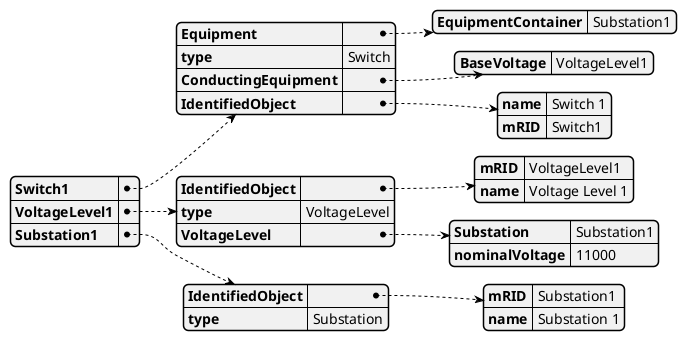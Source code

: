 @startjson
{
  "Switch1": {
    "Equipment": {
      "EquipmentContainer": "Substation1"
    },
    "type": "Switch",
    "ConductingEquipment": {
      "BaseVoltage": "VoltageLevel1"
    },
    "IdentifiedObject": {
      "name": "Switch 1",
      "mRID": "Switch1"
    }
  },
  "VoltageLevel1": {
    "IdentifiedObject": {
      "mRID": "VoltageLevel1",
      "name": "Voltage Level 1"
    },
    "type": "VoltageLevel",
    "VoltageLevel": {
      "Substation": "Substation1",
      "nominalVoltage": "11000"
    }
  },
  "Substation1": {
    "IdentifiedObject": {
      "mRID": "Substation1",
      "name": "Substation 1"
    },
    "type": "Substation"
  }
}
@endjson
